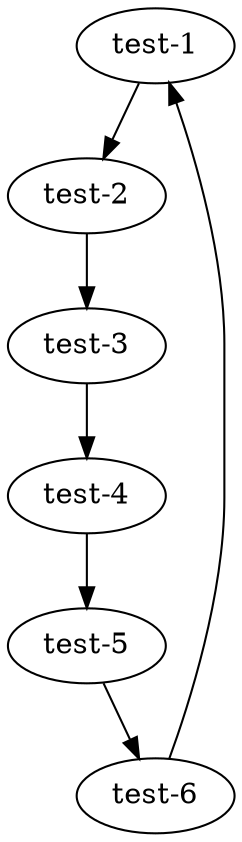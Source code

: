 digraph mydot {
"test-1" -> "test-2" -> "test-3" -> "test-4" -> "test-5" -> "test-6" -> "test-1";
}
